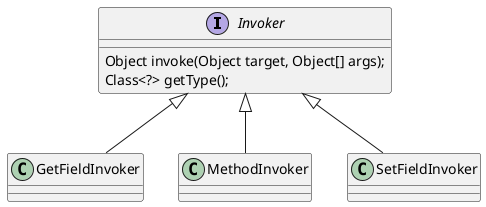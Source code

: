 @startuml

interface Invoker {
    Object invoke(Object target, Object[] args);
    Class<?> getType();
}

class GetFieldInvoker
class MethodInvoker
class SetFieldInvoker

Invoker <|-- GetFieldInvoker
Invoker <|-- SetFieldInvoker
Invoker <|-- MethodInvoker

@enduml